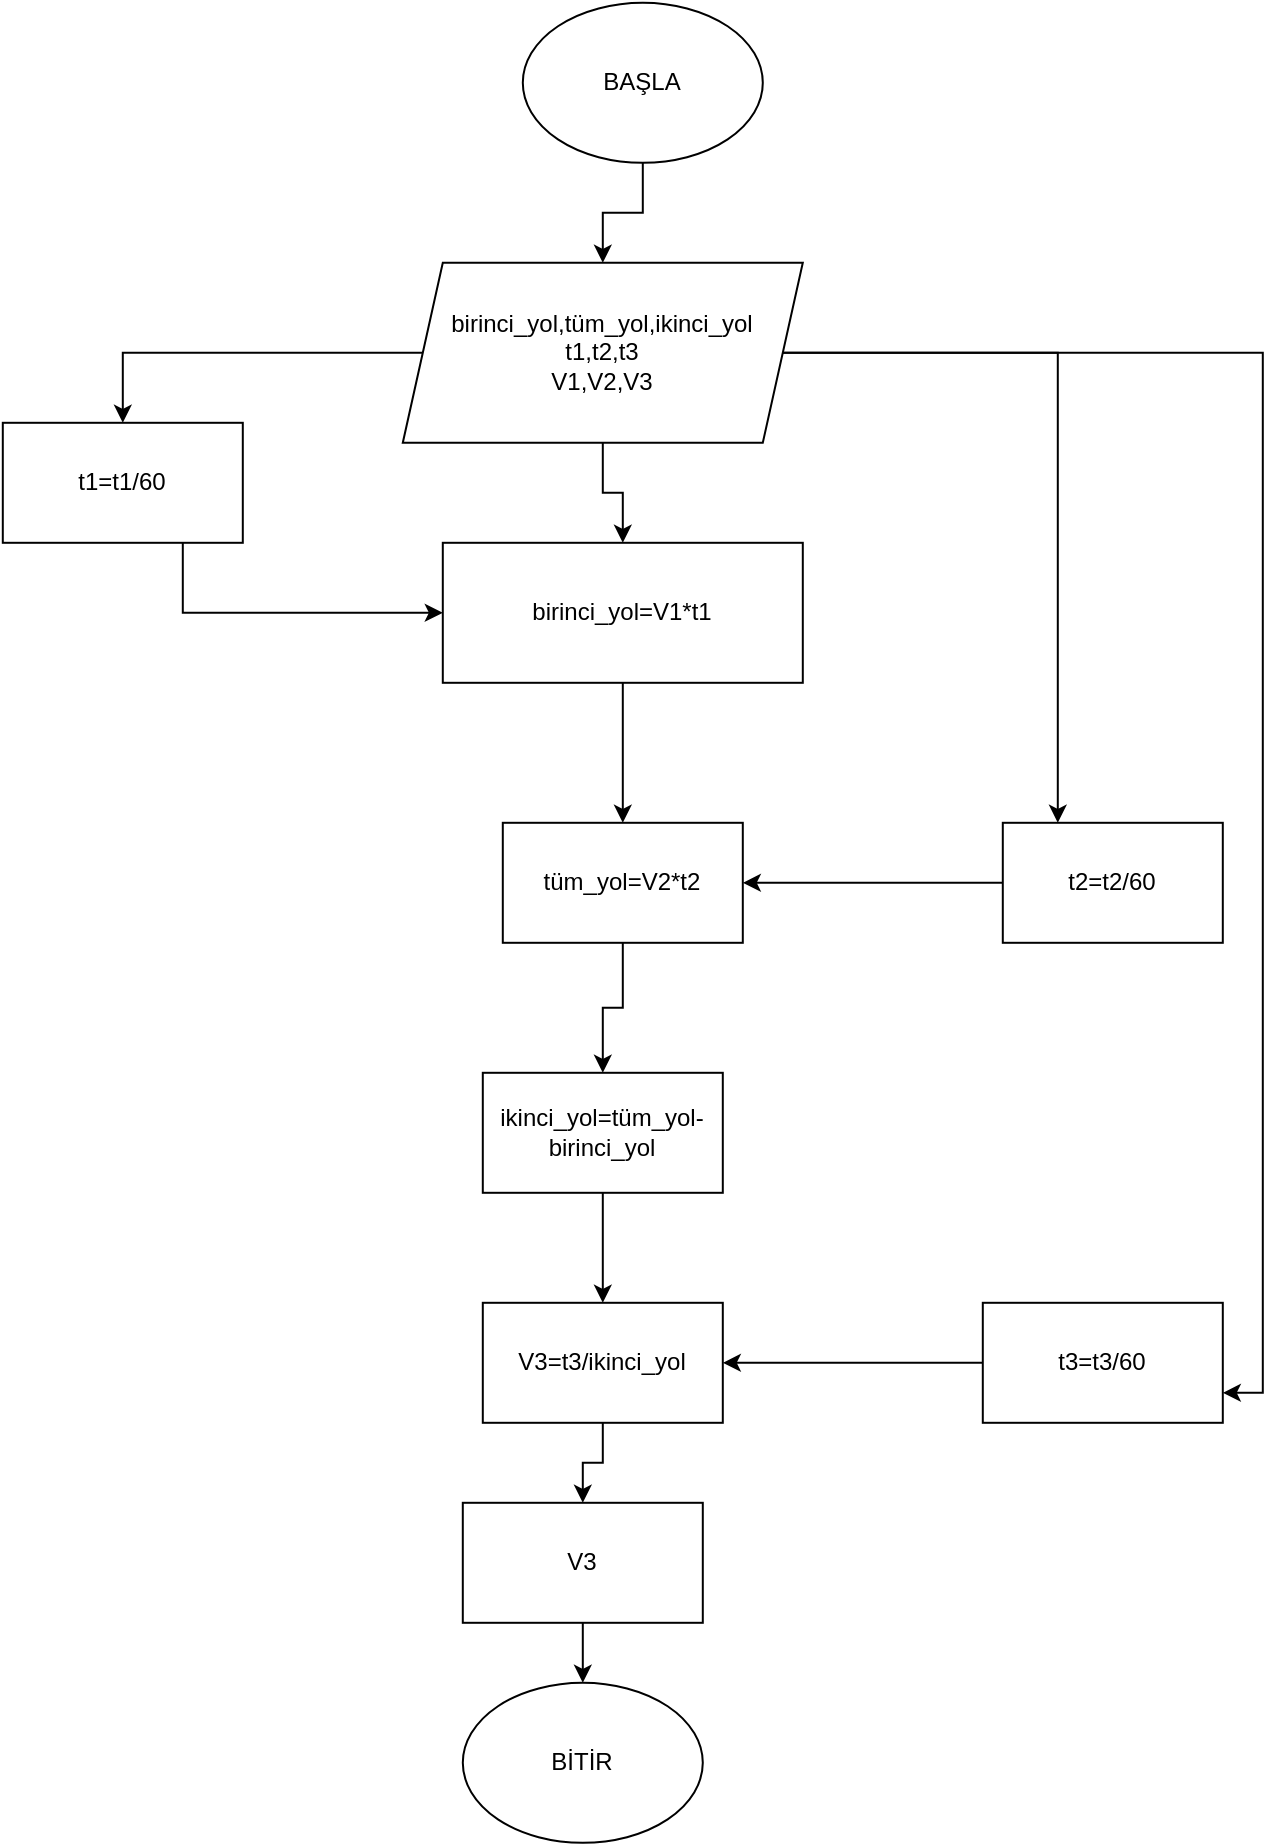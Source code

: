 <mxfile version="15.0.2" type="device"><diagram id="C5RBs43oDa-KdzZeNtuy" name="Page-1"><mxGraphModel dx="998" dy="548" grid="1" gridSize="10" guides="1" tooltips="1" connect="1" arrows="1" fold="1" page="1" pageScale="1" pageWidth="827" pageHeight="1169" math="0" shadow="0"><root><mxCell id="WIyWlLk6GJQsqaUBKTNV-0"/><mxCell id="WIyWlLk6GJQsqaUBKTNV-1" parent="WIyWlLk6GJQsqaUBKTNV-0"/><mxCell id="9Ev2Ze-ka7iV8V-YZm0f-0" value="" style="edgeStyle=orthogonalEdgeStyle;rounded=0;orthogonalLoop=1;jettySize=auto;html=1;" edge="1" parent="WIyWlLk6GJQsqaUBKTNV-1" source="9Ev2Ze-ka7iV8V-YZm0f-1" target="9Ev2Ze-ka7iV8V-YZm0f-6"><mxGeometry relative="1" as="geometry"/></mxCell><mxCell id="9Ev2Ze-ka7iV8V-YZm0f-1" value="BAŞLA" style="ellipse;whiteSpace=wrap;html=1;" vertex="1" parent="WIyWlLk6GJQsqaUBKTNV-1"><mxGeometry x="542.4" y="212.4" width="120" height="80" as="geometry"/></mxCell><mxCell id="9Ev2Ze-ka7iV8V-YZm0f-2" style="edgeStyle=orthogonalEdgeStyle;rounded=0;orthogonalLoop=1;jettySize=auto;html=1;exitX=0;exitY=0.5;exitDx=0;exitDy=0;entryX=0.5;entryY=0;entryDx=0;entryDy=0;" edge="1" parent="WIyWlLk6GJQsqaUBKTNV-1" source="9Ev2Ze-ka7iV8V-YZm0f-6" target="9Ev2Ze-ka7iV8V-YZm0f-10"><mxGeometry relative="1" as="geometry"/></mxCell><mxCell id="9Ev2Ze-ka7iV8V-YZm0f-3" value="" style="edgeStyle=orthogonalEdgeStyle;rounded=0;orthogonalLoop=1;jettySize=auto;html=1;" edge="1" parent="WIyWlLk6GJQsqaUBKTNV-1" source="9Ev2Ze-ka7iV8V-YZm0f-6" target="9Ev2Ze-ka7iV8V-YZm0f-8"><mxGeometry relative="1" as="geometry"/></mxCell><mxCell id="9Ev2Ze-ka7iV8V-YZm0f-4" style="edgeStyle=orthogonalEdgeStyle;rounded=0;orthogonalLoop=1;jettySize=auto;html=1;entryX=0.25;entryY=0;entryDx=0;entryDy=0;" edge="1" parent="WIyWlLk6GJQsqaUBKTNV-1" source="9Ev2Ze-ka7iV8V-YZm0f-6" target="9Ev2Ze-ka7iV8V-YZm0f-14"><mxGeometry relative="1" as="geometry"/></mxCell><mxCell id="9Ev2Ze-ka7iV8V-YZm0f-5" style="edgeStyle=orthogonalEdgeStyle;rounded=0;orthogonalLoop=1;jettySize=auto;html=1;entryX=1;entryY=0.75;entryDx=0;entryDy=0;" edge="1" parent="WIyWlLk6GJQsqaUBKTNV-1" source="9Ev2Ze-ka7iV8V-YZm0f-6" target="9Ev2Ze-ka7iV8V-YZm0f-23"><mxGeometry relative="1" as="geometry"/></mxCell><mxCell id="9Ev2Ze-ka7iV8V-YZm0f-6" value="birinci_yol,tüm_yol,ikinci_yol&lt;br&gt;t1,t2,t3&lt;br&gt;V1,V2,V3" style="shape=parallelogram;perimeter=parallelogramPerimeter;whiteSpace=wrap;html=1;fixedSize=1;" vertex="1" parent="WIyWlLk6GJQsqaUBKTNV-1"><mxGeometry x="482.4" y="342.4" width="200" height="90" as="geometry"/></mxCell><mxCell id="9Ev2Ze-ka7iV8V-YZm0f-7" value="" style="edgeStyle=orthogonalEdgeStyle;rounded=0;orthogonalLoop=1;jettySize=auto;html=1;" edge="1" parent="WIyWlLk6GJQsqaUBKTNV-1" source="9Ev2Ze-ka7iV8V-YZm0f-8" target="9Ev2Ze-ka7iV8V-YZm0f-12"><mxGeometry relative="1" as="geometry"/></mxCell><mxCell id="9Ev2Ze-ka7iV8V-YZm0f-8" value="birinci_yol=V1*t1" style="rounded=0;whiteSpace=wrap;html=1;" vertex="1" parent="WIyWlLk6GJQsqaUBKTNV-1"><mxGeometry x="502.4" y="482.4" width="180" height="70" as="geometry"/></mxCell><mxCell id="9Ev2Ze-ka7iV8V-YZm0f-9" style="edgeStyle=orthogonalEdgeStyle;rounded=0;orthogonalLoop=1;jettySize=auto;html=1;exitX=0.75;exitY=1;exitDx=0;exitDy=0;" edge="1" parent="WIyWlLk6GJQsqaUBKTNV-1" source="9Ev2Ze-ka7iV8V-YZm0f-10" target="9Ev2Ze-ka7iV8V-YZm0f-8"><mxGeometry relative="1" as="geometry"/></mxCell><mxCell id="9Ev2Ze-ka7iV8V-YZm0f-10" value="t1=t1/60" style="rounded=0;whiteSpace=wrap;html=1;" vertex="1" parent="WIyWlLk6GJQsqaUBKTNV-1"><mxGeometry x="282.4" y="422.4" width="120" height="60" as="geometry"/></mxCell><mxCell id="9Ev2Ze-ka7iV8V-YZm0f-11" value="" style="edgeStyle=orthogonalEdgeStyle;rounded=0;orthogonalLoop=1;jettySize=auto;html=1;" edge="1" parent="WIyWlLk6GJQsqaUBKTNV-1" source="9Ev2Ze-ka7iV8V-YZm0f-12" target="9Ev2Ze-ka7iV8V-YZm0f-16"><mxGeometry relative="1" as="geometry"/></mxCell><mxCell id="9Ev2Ze-ka7iV8V-YZm0f-12" value="tüm_yol=V2*t2" style="rounded=0;whiteSpace=wrap;html=1;" vertex="1" parent="WIyWlLk6GJQsqaUBKTNV-1"><mxGeometry x="532.4" y="622.4" width="120" height="60" as="geometry"/></mxCell><mxCell id="9Ev2Ze-ka7iV8V-YZm0f-13" style="edgeStyle=orthogonalEdgeStyle;rounded=0;orthogonalLoop=1;jettySize=auto;html=1;" edge="1" parent="WIyWlLk6GJQsqaUBKTNV-1" source="9Ev2Ze-ka7iV8V-YZm0f-14" target="9Ev2Ze-ka7iV8V-YZm0f-12"><mxGeometry relative="1" as="geometry"/></mxCell><mxCell id="9Ev2Ze-ka7iV8V-YZm0f-14" value="t2=t2/60" style="rounded=0;whiteSpace=wrap;html=1;" vertex="1" parent="WIyWlLk6GJQsqaUBKTNV-1"><mxGeometry x="782.4" y="622.4" width="110" height="60" as="geometry"/></mxCell><mxCell id="9Ev2Ze-ka7iV8V-YZm0f-15" value="" style="edgeStyle=orthogonalEdgeStyle;rounded=0;orthogonalLoop=1;jettySize=auto;html=1;" edge="1" parent="WIyWlLk6GJQsqaUBKTNV-1" source="9Ev2Ze-ka7iV8V-YZm0f-16" target="9Ev2Ze-ka7iV8V-YZm0f-18"><mxGeometry relative="1" as="geometry"/></mxCell><mxCell id="9Ev2Ze-ka7iV8V-YZm0f-16" value="ikinci_yol=tüm_yol-birinci_yol" style="rounded=0;whiteSpace=wrap;html=1;" vertex="1" parent="WIyWlLk6GJQsqaUBKTNV-1"><mxGeometry x="522.4" y="747.4" width="120" height="60" as="geometry"/></mxCell><mxCell id="9Ev2Ze-ka7iV8V-YZm0f-17" value="" style="edgeStyle=orthogonalEdgeStyle;rounded=0;orthogonalLoop=1;jettySize=auto;html=1;" edge="1" parent="WIyWlLk6GJQsqaUBKTNV-1" source="9Ev2Ze-ka7iV8V-YZm0f-18" target="9Ev2Ze-ka7iV8V-YZm0f-20"><mxGeometry relative="1" as="geometry"/></mxCell><mxCell id="9Ev2Ze-ka7iV8V-YZm0f-18" value="V3=t3/ikinci_yol" style="rounded=0;whiteSpace=wrap;html=1;" vertex="1" parent="WIyWlLk6GJQsqaUBKTNV-1"><mxGeometry x="522.4" y="862.4" width="120" height="60" as="geometry"/></mxCell><mxCell id="9Ev2Ze-ka7iV8V-YZm0f-19" value="" style="edgeStyle=orthogonalEdgeStyle;rounded=0;orthogonalLoop=1;jettySize=auto;html=1;" edge="1" parent="WIyWlLk6GJQsqaUBKTNV-1" source="9Ev2Ze-ka7iV8V-YZm0f-20" target="9Ev2Ze-ka7iV8V-YZm0f-21"><mxGeometry relative="1" as="geometry"/></mxCell><mxCell id="9Ev2Ze-ka7iV8V-YZm0f-20" value="V3" style="rounded=0;whiteSpace=wrap;html=1;" vertex="1" parent="WIyWlLk6GJQsqaUBKTNV-1"><mxGeometry x="512.4" y="962.4" width="120" height="60" as="geometry"/></mxCell><mxCell id="9Ev2Ze-ka7iV8V-YZm0f-21" value="BİTİR" style="ellipse;whiteSpace=wrap;html=1;" vertex="1" parent="WIyWlLk6GJQsqaUBKTNV-1"><mxGeometry x="512.4" y="1052.4" width="120" height="80" as="geometry"/></mxCell><mxCell id="9Ev2Ze-ka7iV8V-YZm0f-22" style="edgeStyle=orthogonalEdgeStyle;rounded=0;orthogonalLoop=1;jettySize=auto;html=1;" edge="1" parent="WIyWlLk6GJQsqaUBKTNV-1" source="9Ev2Ze-ka7iV8V-YZm0f-23" target="9Ev2Ze-ka7iV8V-YZm0f-18"><mxGeometry relative="1" as="geometry"/></mxCell><mxCell id="9Ev2Ze-ka7iV8V-YZm0f-23" value="t3=t3/60" style="rounded=0;whiteSpace=wrap;html=1;" vertex="1" parent="WIyWlLk6GJQsqaUBKTNV-1"><mxGeometry x="772.4" y="862.4" width="120" height="60" as="geometry"/></mxCell></root></mxGraphModel></diagram></mxfile>